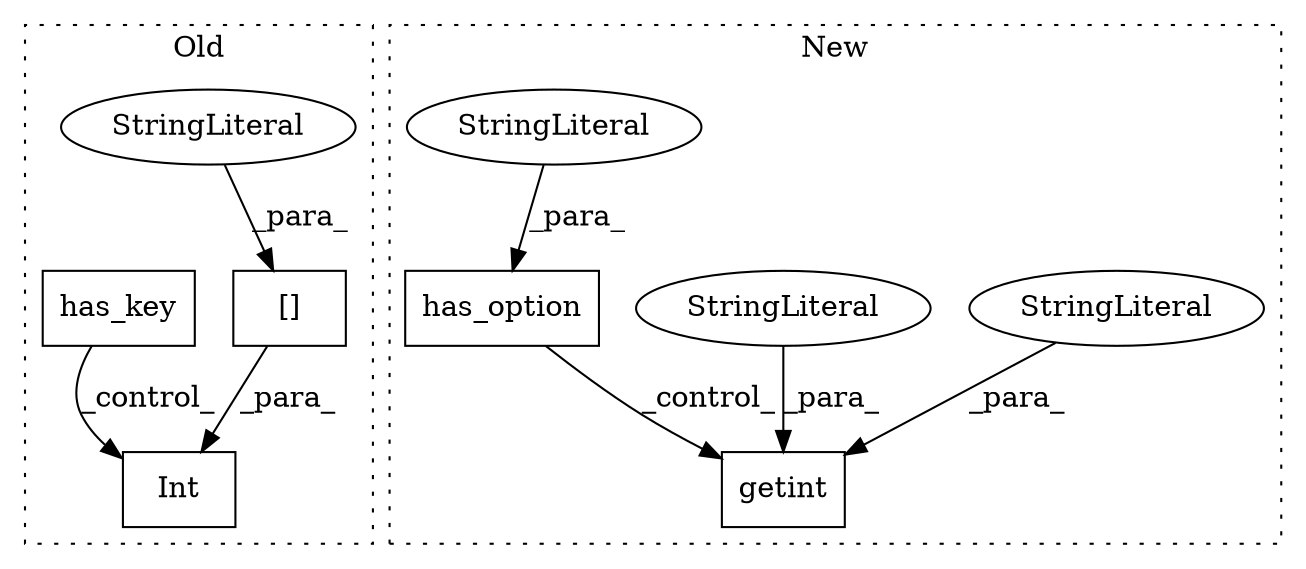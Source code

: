 digraph G {
subgraph cluster0 {
1 [label="Int" a="32" s="565,592" l="4,1" shape="box"];
3 [label="[]" a="2" s="569,591" l="11,1" shape="box"];
4 [label="StringLiteral" a="45" s="580" l="11" shape="ellipse"];
7 [label="has_key" a="32" s="521,540" l="8,1" shape="box"];
label = "Old";
style="dotted";
}
subgraph cluster1 {
2 [label="getint" a="32" s="638,661" l="7,1" shape="box"];
5 [label="StringLiteral" a="45" s="655" l="6" shape="ellipse"];
6 [label="StringLiteral" a="45" s="645" l="9" shape="ellipse"];
8 [label="has_option" a="32" s="582,609" l="11,1" shape="box"];
9 [label="StringLiteral" a="45" s="593" l="9" shape="ellipse"];
label = "New";
style="dotted";
}
3 -> 1 [label="_para_"];
4 -> 3 [label="_para_"];
5 -> 2 [label="_para_"];
6 -> 2 [label="_para_"];
7 -> 1 [label="_control_"];
8 -> 2 [label="_control_"];
9 -> 8 [label="_para_"];
}